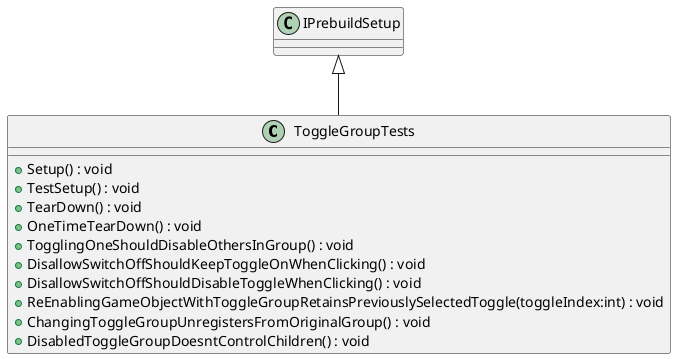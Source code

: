 @startuml
class ToggleGroupTests {
    + Setup() : void
    + TestSetup() : void
    + TearDown() : void
    + OneTimeTearDown() : void
    + TogglingOneShouldDisableOthersInGroup() : void
    + DisallowSwitchOffShouldKeepToggleOnWhenClicking() : void
    + DisallowSwitchOffShouldDisableToggleWhenClicking() : void
    + ReEnablingGameObjectWithToggleGroupRetainsPreviouslySelectedToggle(toggleIndex:int) : void
    + ChangingToggleGroupUnregistersFromOriginalGroup() : void
    + DisabledToggleGroupDoesntControlChildren() : void
}
IPrebuildSetup <|-- ToggleGroupTests
@enduml
